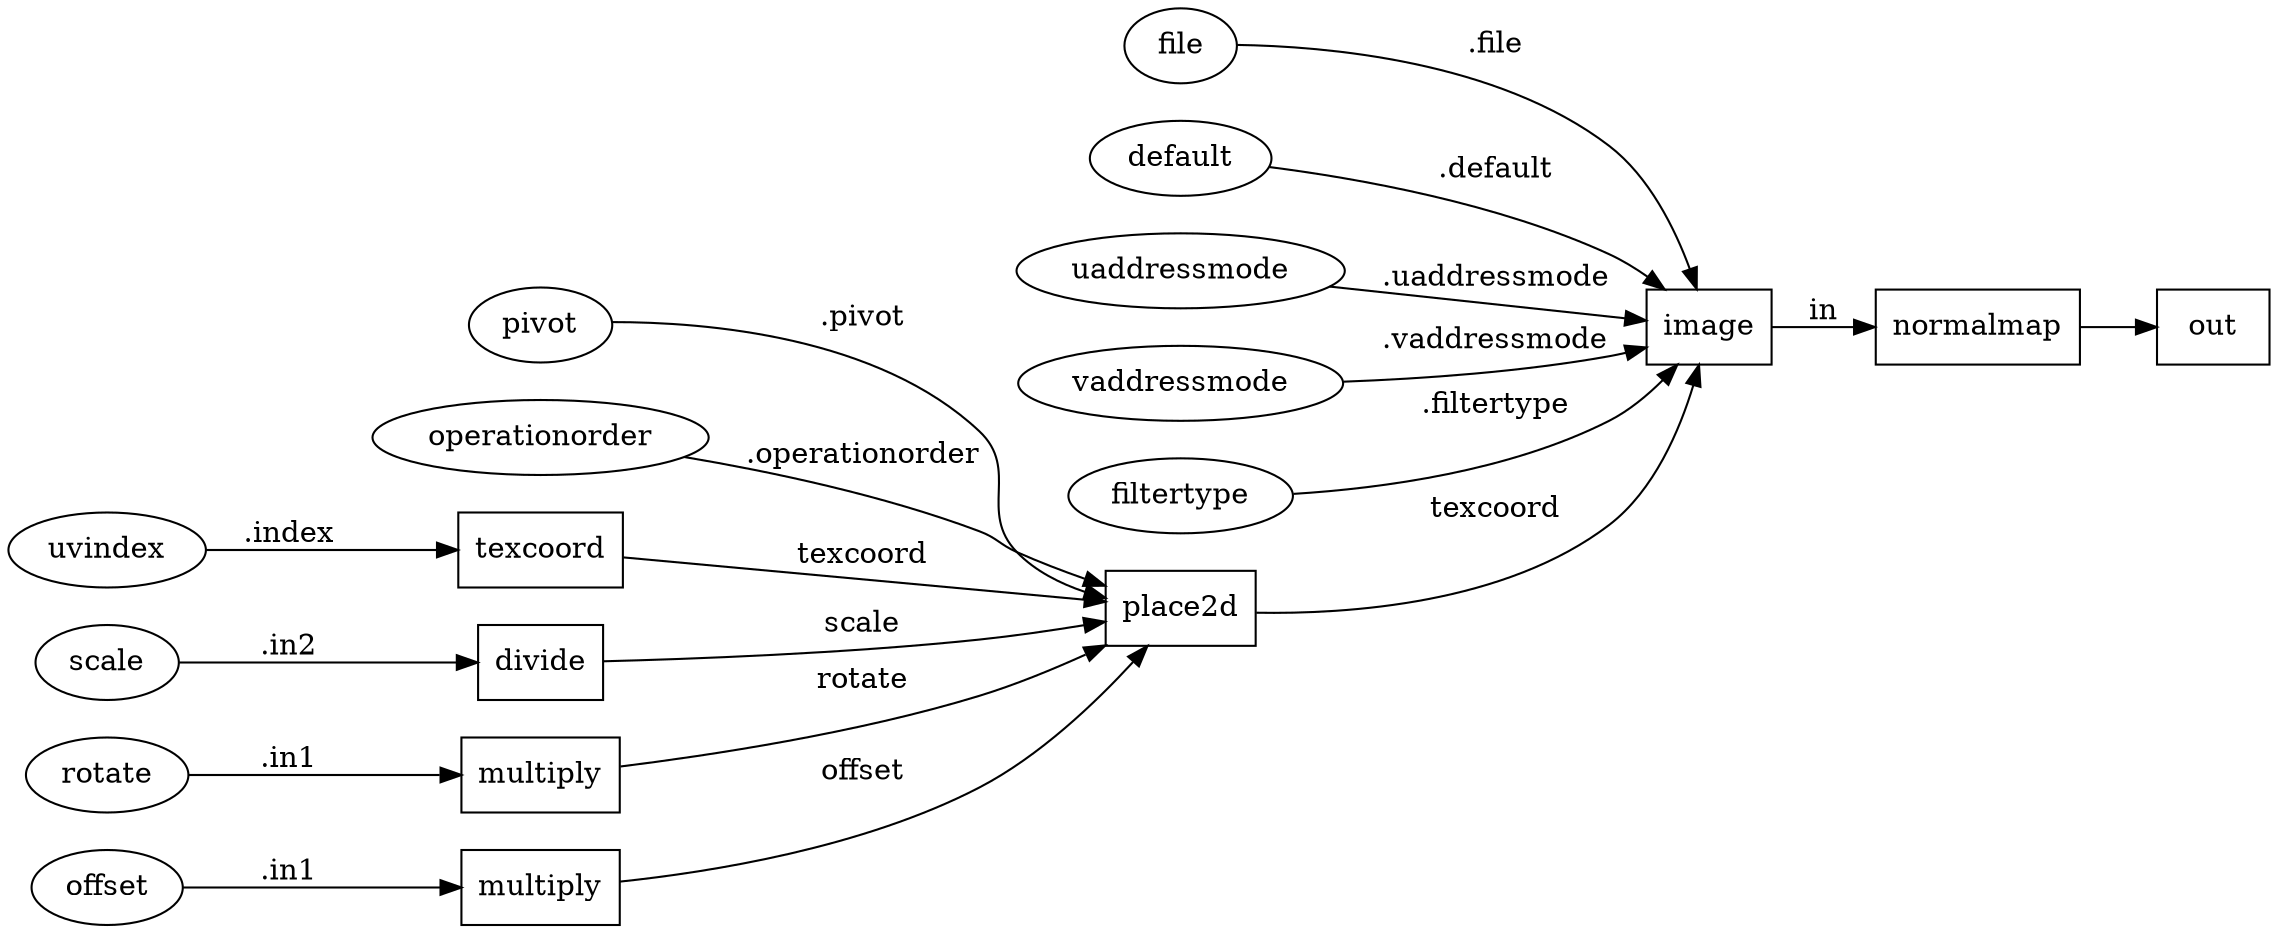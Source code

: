 digraph {
  rankdir = LR;
    NG_gltf_normalmap_vector3_1_0_normalmap [label= "normalmap"];
    NG_gltf_normalmap_vector3_1_0_normalmap[shape = box];
    NG_gltf_normalmap_vector3_1_0_normalmap ->     NG_gltf_normalmap_vector3_1_0_out;
    NG_gltf_normalmap_vector3_1_0_out [label= "out"];
    NG_gltf_normalmap_vector3_1_0_out[shape = box]; 
    NG_gltf_normalmap_vector3_1_0_image [label= "image"];
    NG_gltf_normalmap_vector3_1_0_image[shape = box];
    NG_gltf_normalmap_vector3_1_0_image ->     NG_gltf_normalmap_vector3_1_0_normalmap [label= "in"];
    NG_gltf_normalmap_vector3_1_0_normalmap [label= "normalmap"];
    NG_gltf_normalmap_vector3_1_0_normalmap[shape = box]; 
    NG_gltf_normalmap_vector3_1_0_fileINT [label="file"];
    NG_gltf_normalmap_vector3_1_0_fileINT [shape = ellipse];
    NG_gltf_normalmap_vector3_1_0_image [label="image"];
    NG_gltf_normalmap_vector3_1_0_fileINT -> NG_gltf_normalmap_vector3_1_0_image [label=".file"];
    NG_gltf_normalmap_vector3_1_0_defaultINT [label="default"];
    NG_gltf_normalmap_vector3_1_0_defaultINT [shape = ellipse];
    NG_gltf_normalmap_vector3_1_0_image [label="image"];
    NG_gltf_normalmap_vector3_1_0_defaultINT -> NG_gltf_normalmap_vector3_1_0_image [label=".default"];
    NG_gltf_normalmap_vector3_1_0_uaddressmodeINT [label="uaddressmode"];
    NG_gltf_normalmap_vector3_1_0_uaddressmodeINT [shape = ellipse];
    NG_gltf_normalmap_vector3_1_0_image [label="image"];
    NG_gltf_normalmap_vector3_1_0_uaddressmodeINT -> NG_gltf_normalmap_vector3_1_0_image [label=".uaddressmode"];
    NG_gltf_normalmap_vector3_1_0_vaddressmodeINT [label="vaddressmode"];
    NG_gltf_normalmap_vector3_1_0_vaddressmodeINT [shape = ellipse];
    NG_gltf_normalmap_vector3_1_0_image [label="image"];
    NG_gltf_normalmap_vector3_1_0_vaddressmodeINT -> NG_gltf_normalmap_vector3_1_0_image [label=".vaddressmode"];
    NG_gltf_normalmap_vector3_1_0_filtertypeINT [label="filtertype"];
    NG_gltf_normalmap_vector3_1_0_filtertypeINT [shape = ellipse];
    NG_gltf_normalmap_vector3_1_0_image [label="image"];
    NG_gltf_normalmap_vector3_1_0_filtertypeINT -> NG_gltf_normalmap_vector3_1_0_image [label=".filtertype"];
    NG_gltf_normalmap_vector3_1_0_place2d [label= "place2d"];
    NG_gltf_normalmap_vector3_1_0_place2d[shape = box];
    NG_gltf_normalmap_vector3_1_0_place2d ->     NG_gltf_normalmap_vector3_1_0_image [label= "texcoord"];
    NG_gltf_normalmap_vector3_1_0_image [label= "image"];
    NG_gltf_normalmap_vector3_1_0_image[shape = box]; 
    NG_gltf_normalmap_vector3_1_0_pivotINT [label="pivot"];
    NG_gltf_normalmap_vector3_1_0_pivotINT [shape = ellipse];
    NG_gltf_normalmap_vector3_1_0_place2d [label="place2d"];
    NG_gltf_normalmap_vector3_1_0_pivotINT -> NG_gltf_normalmap_vector3_1_0_place2d [label=".pivot"];
    NG_gltf_normalmap_vector3_1_0_operationorderINT [label="operationorder"];
    NG_gltf_normalmap_vector3_1_0_operationorderINT [shape = ellipse];
    NG_gltf_normalmap_vector3_1_0_place2d [label="place2d"];
    NG_gltf_normalmap_vector3_1_0_operationorderINT -> NG_gltf_normalmap_vector3_1_0_place2d [label=".operationorder"];
    NG_gltf_normalmap_vector3_1_0_texcoord1 [label= "texcoord"];
    NG_gltf_normalmap_vector3_1_0_texcoord1[shape = box];
    NG_gltf_normalmap_vector3_1_0_texcoord1 ->     NG_gltf_normalmap_vector3_1_0_place2d [label= "texcoord"];
    NG_gltf_normalmap_vector3_1_0_place2d [label= "place2d"];
    NG_gltf_normalmap_vector3_1_0_place2d[shape = box]; 
    NG_gltf_normalmap_vector3_1_0_uvindexINT [label="uvindex"];
    NG_gltf_normalmap_vector3_1_0_uvindexINT [shape = ellipse];
    NG_gltf_normalmap_vector3_1_0_texcoord1 [label="texcoord"];
    NG_gltf_normalmap_vector3_1_0_uvindexINT -> NG_gltf_normalmap_vector3_1_0_texcoord1 [label=".index"];
    NG_gltf_normalmap_vector3_1_0_invert_scale [label= "divide"];
    NG_gltf_normalmap_vector3_1_0_invert_scale[shape = box];
    NG_gltf_normalmap_vector3_1_0_invert_scale ->     NG_gltf_normalmap_vector3_1_0_place2d [label= "scale"];
    NG_gltf_normalmap_vector3_1_0_place2d [label= "place2d"];
    NG_gltf_normalmap_vector3_1_0_place2d[shape = box]; 
    NG_gltf_normalmap_vector3_1_0_scaleINT [label="scale"];
    NG_gltf_normalmap_vector3_1_0_scaleINT [shape = ellipse];
    NG_gltf_normalmap_vector3_1_0_invert_scale [label="divide"];
    NG_gltf_normalmap_vector3_1_0_scaleINT -> NG_gltf_normalmap_vector3_1_0_invert_scale [label=".in2"];
    NG_gltf_normalmap_vector3_1_0_negate_rotate [label= "multiply"];
    NG_gltf_normalmap_vector3_1_0_negate_rotate[shape = box];
    NG_gltf_normalmap_vector3_1_0_negate_rotate ->     NG_gltf_normalmap_vector3_1_0_place2d [label= "rotate"];
    NG_gltf_normalmap_vector3_1_0_place2d [label= "place2d"];
    NG_gltf_normalmap_vector3_1_0_place2d[shape = box]; 
    NG_gltf_normalmap_vector3_1_0_rotateINT [label="rotate"];
    NG_gltf_normalmap_vector3_1_0_rotateINT [shape = ellipse];
    NG_gltf_normalmap_vector3_1_0_negate_rotate [label="multiply"];
    NG_gltf_normalmap_vector3_1_0_rotateINT -> NG_gltf_normalmap_vector3_1_0_negate_rotate [label=".in1"];
    NG_gltf_normalmap_vector3_1_0_negate_offset [label= "multiply"];
    NG_gltf_normalmap_vector3_1_0_negate_offset[shape = box];
    NG_gltf_normalmap_vector3_1_0_negate_offset ->     NG_gltf_normalmap_vector3_1_0_place2d [label= "offset"];
    NG_gltf_normalmap_vector3_1_0_place2d [label= "place2d"];
    NG_gltf_normalmap_vector3_1_0_place2d[shape = box]; 
    NG_gltf_normalmap_vector3_1_0_offsetINT [label="offset"];
    NG_gltf_normalmap_vector3_1_0_offsetINT [shape = ellipse];
    NG_gltf_normalmap_vector3_1_0_negate_offset [label="multiply"];
    NG_gltf_normalmap_vector3_1_0_offsetINT -> NG_gltf_normalmap_vector3_1_0_negate_offset [label=".in1"];
}
